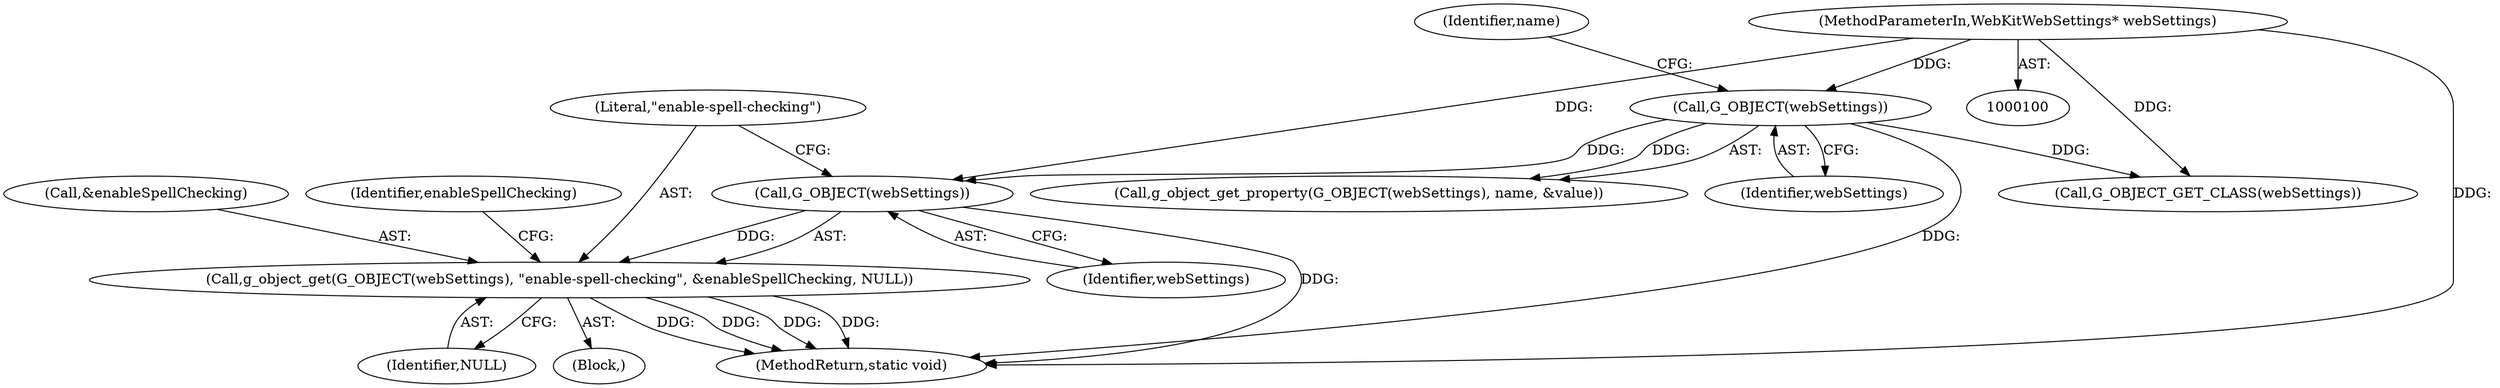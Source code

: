 digraph "0_Chrome_5a2de6455f565783c73e53eae2c8b953e7d48520@pointer" {
"1000560" [label="(Call,G_OBJECT(webSettings))"];
"1000126" [label="(Call,G_OBJECT(webSettings))"];
"1000101" [label="(MethodParameterIn,WebKitWebSettings* webSettings)"];
"1000559" [label="(Call,g_object_get(G_OBJECT(webSettings), \"enable-spell-checking\", &enableSpellChecking, NULL))"];
"1000560" [label="(Call,G_OBJECT(webSettings))"];
"1000559" [label="(Call,g_object_get(G_OBJECT(webSettings), \"enable-spell-checking\", &enableSpellChecking, NULL))"];
"1000125" [label="(Call,g_object_get_property(G_OBJECT(webSettings), name, &value))"];
"1000565" [label="(Identifier,NULL)"];
"1000561" [label="(Identifier,webSettings)"];
"1000593" [label="(Call,G_OBJECT_GET_CLASS(webSettings))"];
"1000557" [label="(Block,)"];
"1000128" [label="(Identifier,name)"];
"1000562" [label="(Literal,\"enable-spell-checking\")"];
"1000602" [label="(MethodReturn,static void)"];
"1000563" [label="(Call,&enableSpellChecking)"];
"1000101" [label="(MethodParameterIn,WebKitWebSettings* webSettings)"];
"1000567" [label="(Identifier,enableSpellChecking)"];
"1000127" [label="(Identifier,webSettings)"];
"1000126" [label="(Call,G_OBJECT(webSettings))"];
"1000560" -> "1000559"  [label="AST: "];
"1000560" -> "1000561"  [label="CFG: "];
"1000561" -> "1000560"  [label="AST: "];
"1000562" -> "1000560"  [label="CFG: "];
"1000560" -> "1000602"  [label="DDG: "];
"1000560" -> "1000559"  [label="DDG: "];
"1000126" -> "1000560"  [label="DDG: "];
"1000101" -> "1000560"  [label="DDG: "];
"1000126" -> "1000125"  [label="AST: "];
"1000126" -> "1000127"  [label="CFG: "];
"1000127" -> "1000126"  [label="AST: "];
"1000128" -> "1000126"  [label="CFG: "];
"1000126" -> "1000602"  [label="DDG: "];
"1000126" -> "1000125"  [label="DDG: "];
"1000101" -> "1000126"  [label="DDG: "];
"1000126" -> "1000593"  [label="DDG: "];
"1000101" -> "1000100"  [label="AST: "];
"1000101" -> "1000602"  [label="DDG: "];
"1000101" -> "1000593"  [label="DDG: "];
"1000559" -> "1000557"  [label="AST: "];
"1000559" -> "1000565"  [label="CFG: "];
"1000562" -> "1000559"  [label="AST: "];
"1000563" -> "1000559"  [label="AST: "];
"1000565" -> "1000559"  [label="AST: "];
"1000567" -> "1000559"  [label="CFG: "];
"1000559" -> "1000602"  [label="DDG: "];
"1000559" -> "1000602"  [label="DDG: "];
"1000559" -> "1000602"  [label="DDG: "];
"1000559" -> "1000602"  [label="DDG: "];
}
